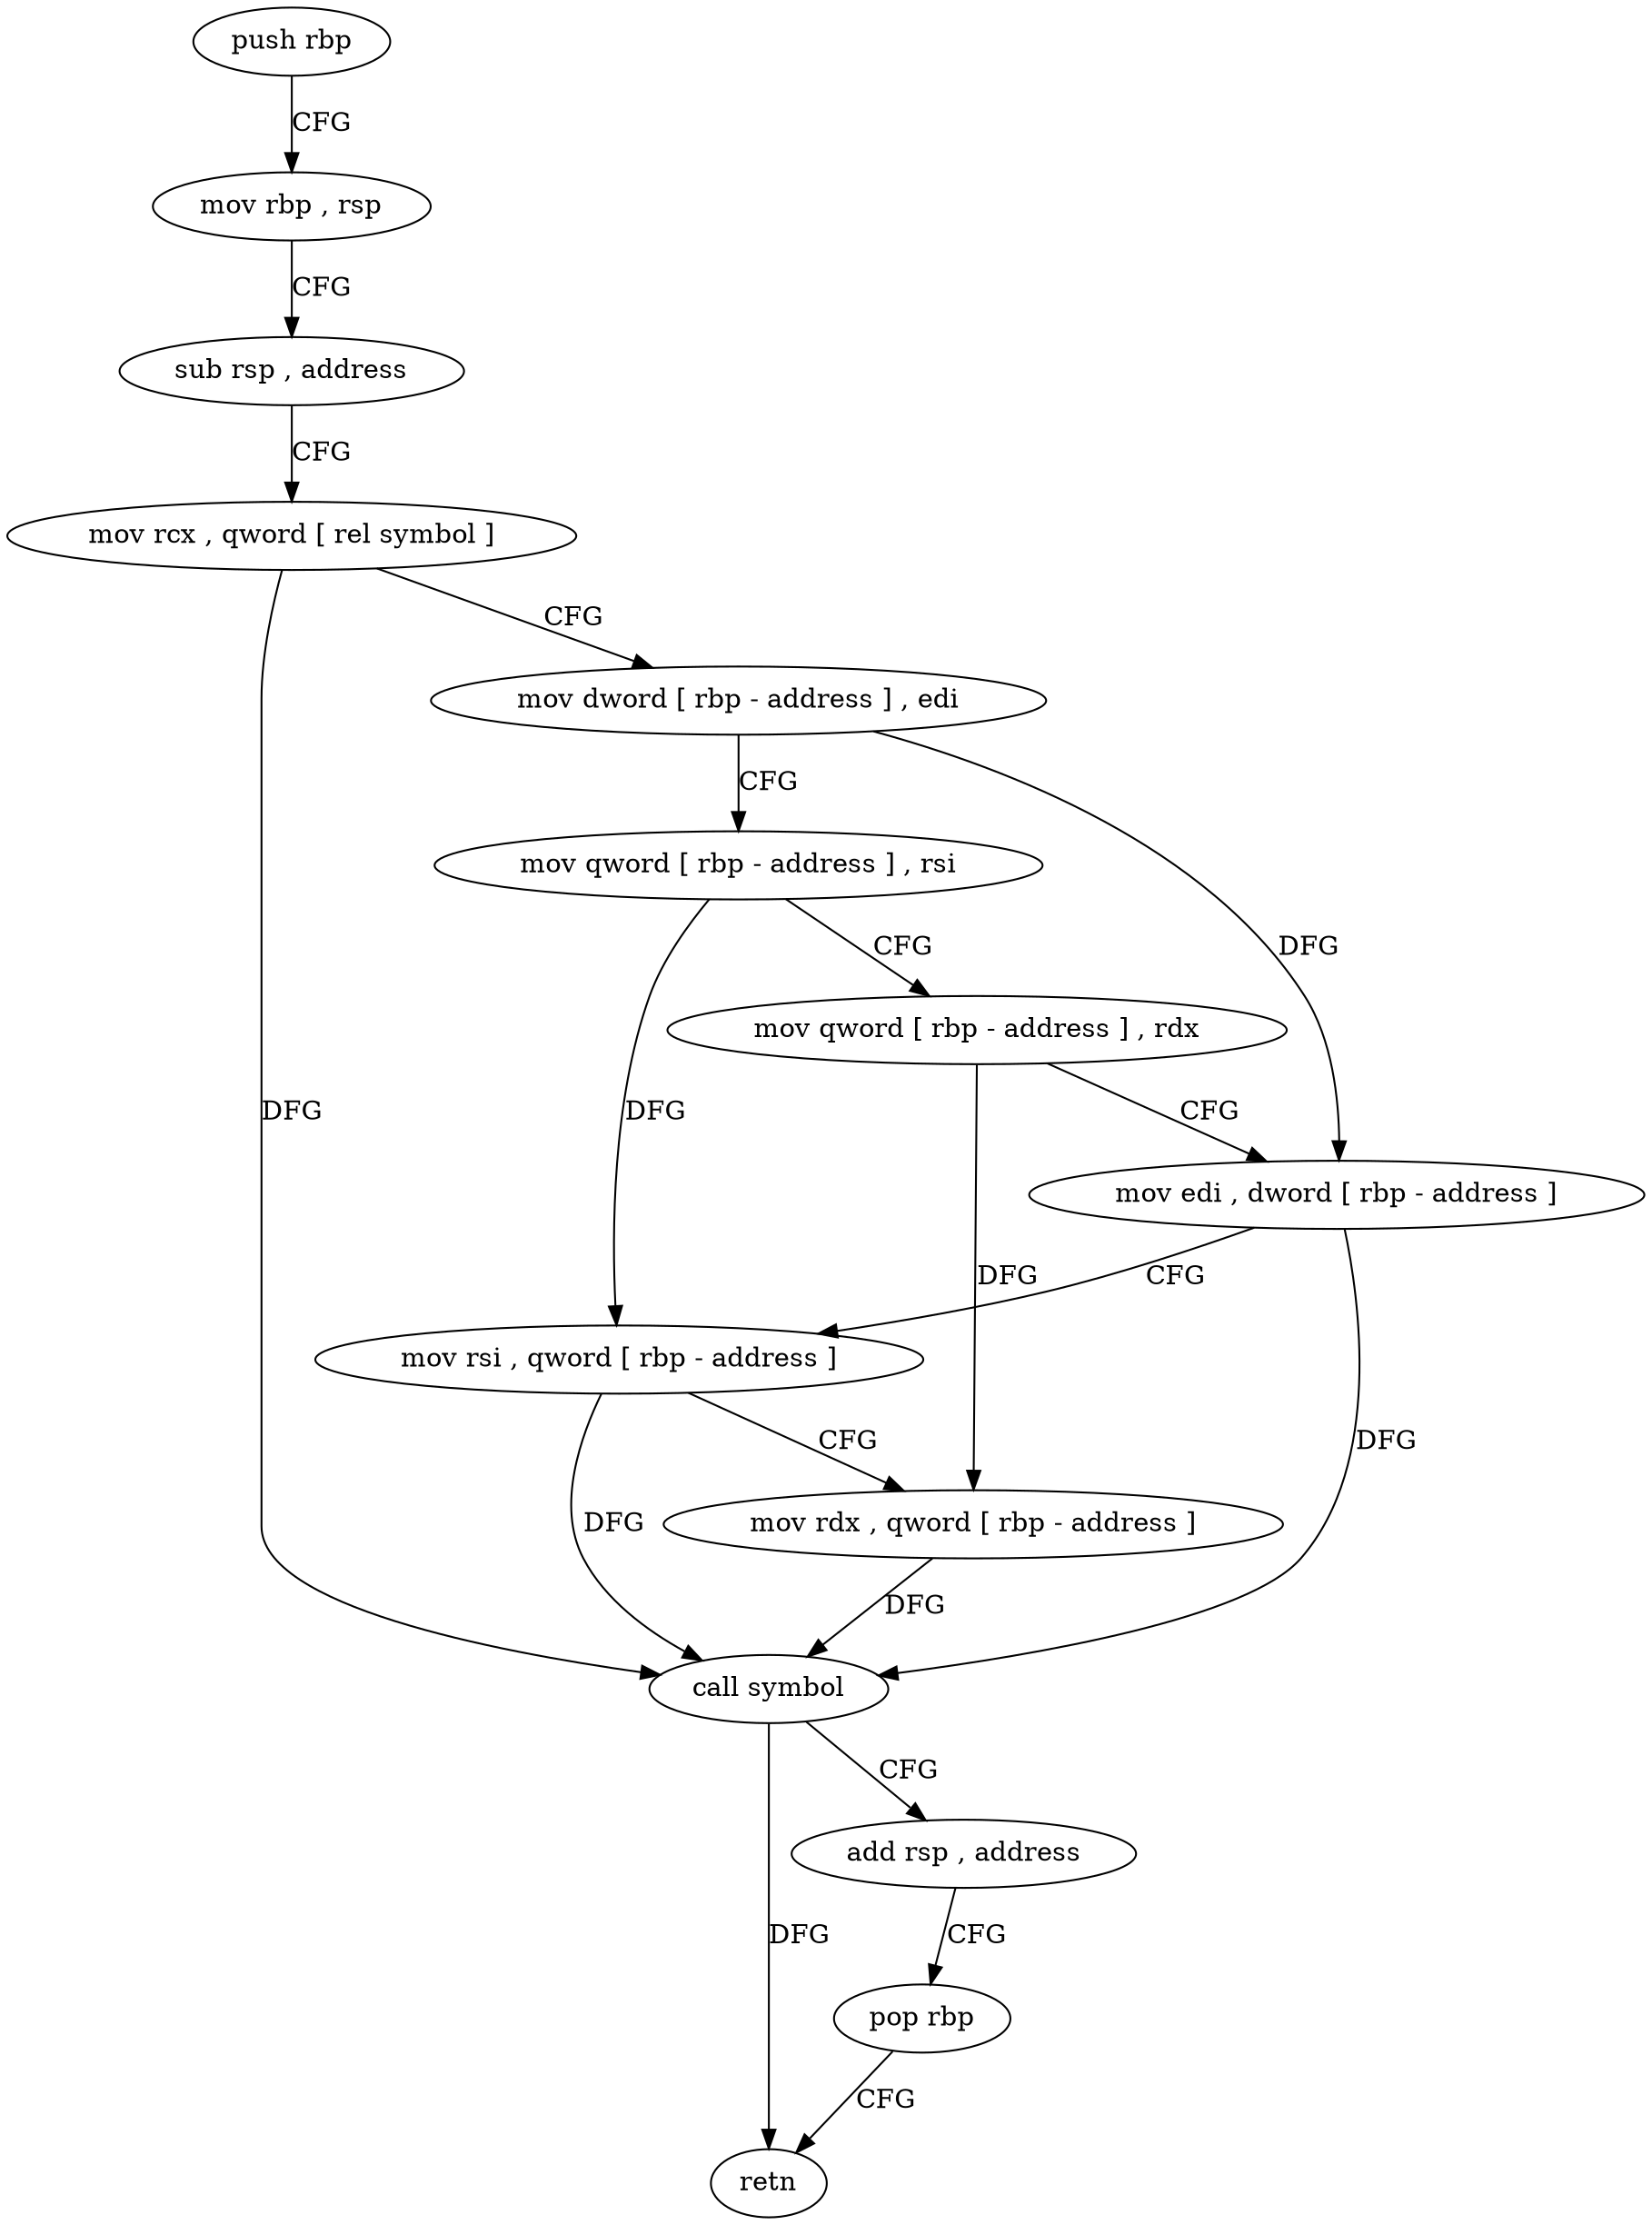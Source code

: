 digraph "func" {
"378464" [label = "push rbp" ]
"378465" [label = "mov rbp , rsp" ]
"378468" [label = "sub rsp , address" ]
"378472" [label = "mov rcx , qword [ rel symbol ]" ]
"378479" [label = "mov dword [ rbp - address ] , edi" ]
"378482" [label = "mov qword [ rbp - address ] , rsi" ]
"378486" [label = "mov qword [ rbp - address ] , rdx" ]
"378490" [label = "mov edi , dword [ rbp - address ]" ]
"378493" [label = "mov rsi , qword [ rbp - address ]" ]
"378497" [label = "mov rdx , qword [ rbp - address ]" ]
"378501" [label = "call symbol" ]
"378506" [label = "add rsp , address" ]
"378510" [label = "pop rbp" ]
"378511" [label = "retn" ]
"378464" -> "378465" [ label = "CFG" ]
"378465" -> "378468" [ label = "CFG" ]
"378468" -> "378472" [ label = "CFG" ]
"378472" -> "378479" [ label = "CFG" ]
"378472" -> "378501" [ label = "DFG" ]
"378479" -> "378482" [ label = "CFG" ]
"378479" -> "378490" [ label = "DFG" ]
"378482" -> "378486" [ label = "CFG" ]
"378482" -> "378493" [ label = "DFG" ]
"378486" -> "378490" [ label = "CFG" ]
"378486" -> "378497" [ label = "DFG" ]
"378490" -> "378493" [ label = "CFG" ]
"378490" -> "378501" [ label = "DFG" ]
"378493" -> "378497" [ label = "CFG" ]
"378493" -> "378501" [ label = "DFG" ]
"378497" -> "378501" [ label = "DFG" ]
"378501" -> "378506" [ label = "CFG" ]
"378501" -> "378511" [ label = "DFG" ]
"378506" -> "378510" [ label = "CFG" ]
"378510" -> "378511" [ label = "CFG" ]
}
